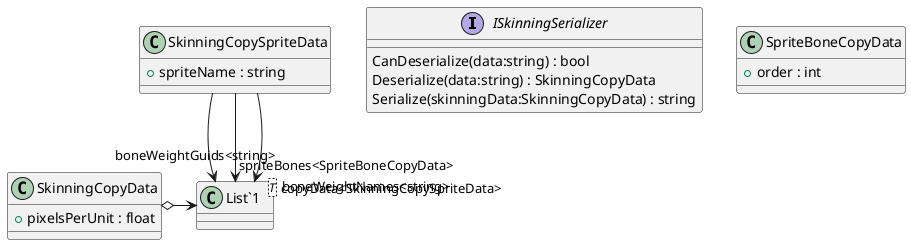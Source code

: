 @startuml
interface ISkinningSerializer {
    CanDeserialize(data:string) : bool
    Deserialize(data:string) : SkinningCopyData
    Serialize(skinningData:SkinningCopyData) : string
}
class SpriteBoneCopyData {
    + order : int
}
class SkinningCopySpriteData {
    + spriteName : string
}
class SkinningCopyData {
    + pixelsPerUnit : float
}
class "List`1"<T> {
}
SkinningCopySpriteData --> "spriteBones<SpriteBoneCopyData>" "List`1"
SkinningCopySpriteData --> "boneWeightGuids<string>" "List`1"
SkinningCopySpriteData --> "boneWeightNames<string>" "List`1"
SkinningCopyData o-> "copyData<SkinningCopySpriteData>" "List`1"
@enduml
